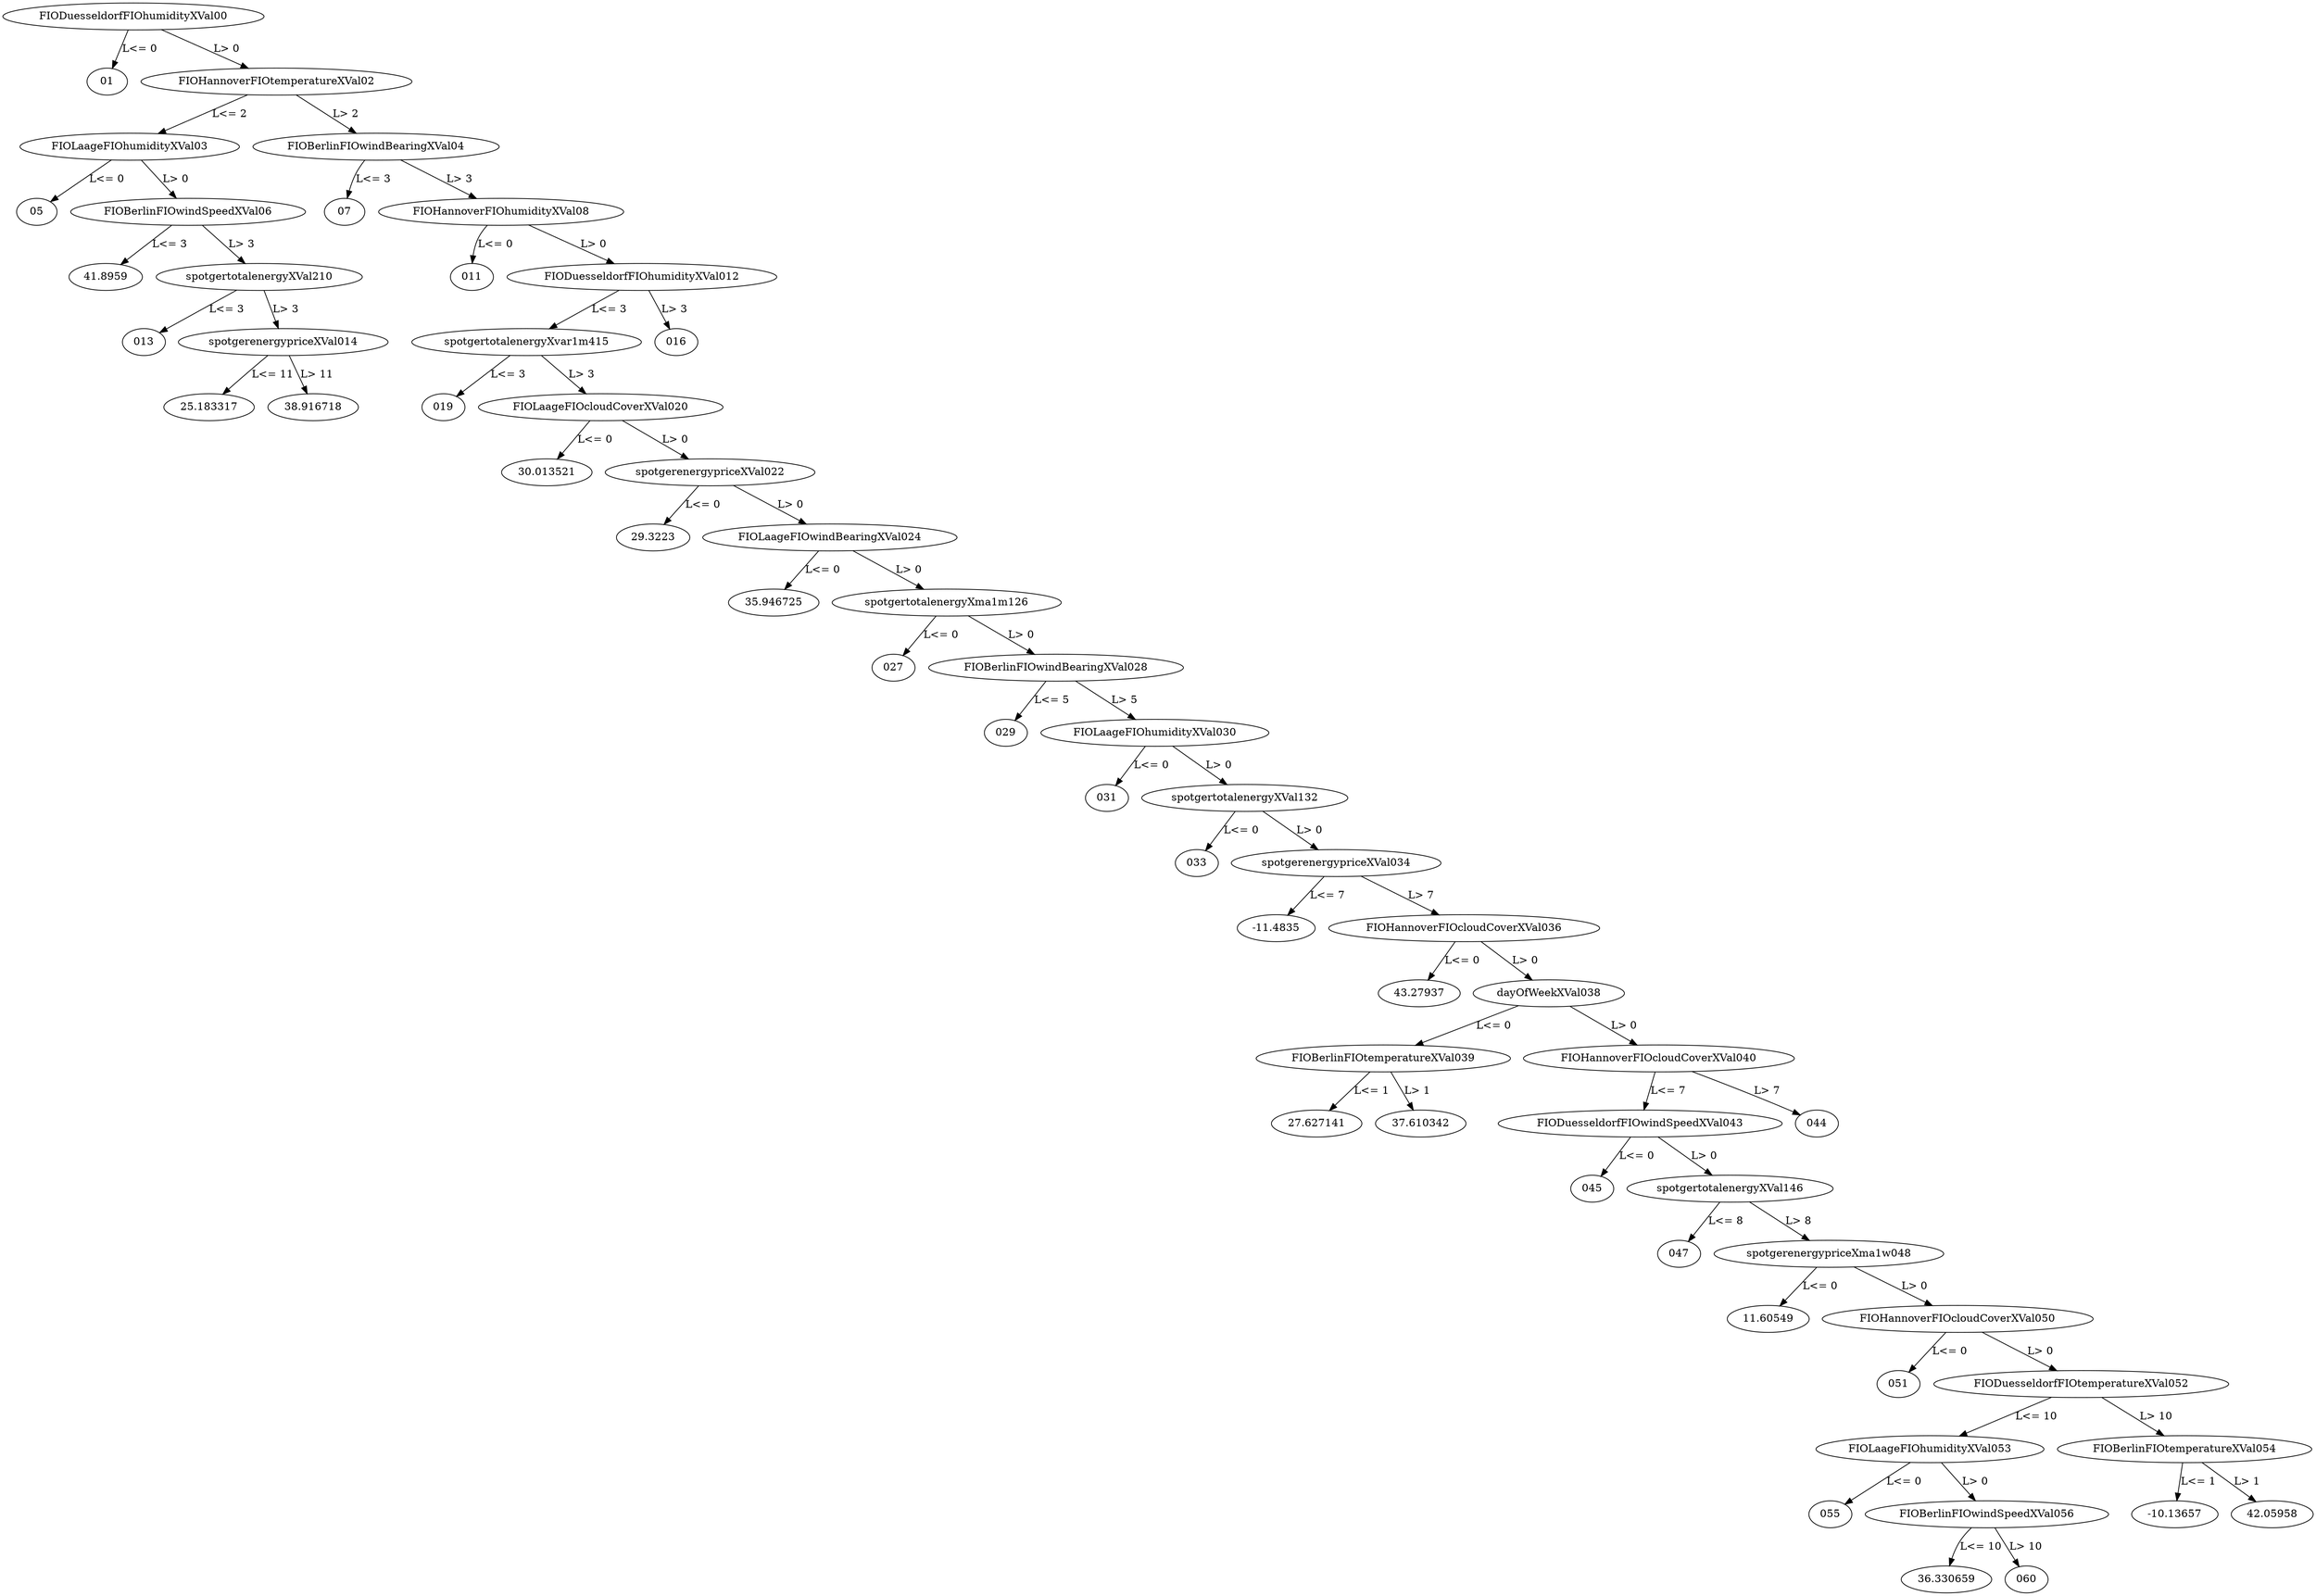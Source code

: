 digraph dt_fig {
	FIODuesseldorfFIOhumidityXVal00 -> "01" [label="L<= 0"];
	FIODuesseldorfFIOhumidityXVal00 -> FIOHannoverFIOtemperatureXVal02 [label="L> 0"];
	FIOHannoverFIOtemperatureXVal02 -> FIOLaageFIOhumidityXVal03 [label="L<= 2"];
	FIOHannoverFIOtemperatureXVal02 -> FIOBerlinFIOwindBearingXVal04 [label="L> 2"];
	FIOLaageFIOhumidityXVal03 -> "05" [label="L<= 0"];
	FIOLaageFIOhumidityXVal03 -> FIOBerlinFIOwindSpeedXVal06 [label="L> 0"];
	FIOBerlinFIOwindBearingXVal04 -> "07" [label="L<= 3"];
	FIOBerlinFIOwindBearingXVal04 -> FIOHannoverFIOhumidityXVal08 [label="L> 3"];
	FIOBerlinFIOwindSpeedXVal06 -> "41.8959" [label="L<= 3"];
	FIOBerlinFIOwindSpeedXVal06 -> spotgertotalenergyXVal210 [label="L> 3"];
	FIOHannoverFIOhumidityXVal08 -> "011" [label="L<= 0"];
	FIOHannoverFIOhumidityXVal08 -> FIODuesseldorfFIOhumidityXVal012 [label="L> 0"];
	spotgertotalenergyXVal210 -> "013" [label="L<= 3"];
	spotgertotalenergyXVal210 -> spotgerenergypriceXVal014 [label="L> 3"];
	FIODuesseldorfFIOhumidityXVal012 -> spotgertotalenergyXvar1m415 [label="L<= 3"];
	FIODuesseldorfFIOhumidityXVal012 -> "016" [label="L> 3"];
	spotgerenergypriceXVal014 -> "25.183317" [label="L<= 11"];
	spotgerenergypriceXVal014 -> "38.916718" [label="L> 11"];
	spotgertotalenergyXvar1m415 -> "019" [label="L<= 3"];
	spotgertotalenergyXvar1m415 -> FIOLaageFIOcloudCoverXVal020 [label="L> 3"];
	FIOLaageFIOcloudCoverXVal020 -> "30.013521" [label="L<= 0"];
	FIOLaageFIOcloudCoverXVal020 -> spotgerenergypriceXVal022 [label="L> 0"];
	spotgerenergypriceXVal022 -> "29.3223" [label="L<= 0"];
	spotgerenergypriceXVal022 -> FIOLaageFIOwindBearingXVal024 [label="L> 0"];
	FIOLaageFIOwindBearingXVal024 -> "35.946725" [label="L<= 0"];
	FIOLaageFIOwindBearingXVal024 -> spotgertotalenergyXma1m126 [label="L> 0"];
	spotgertotalenergyXma1m126 -> "027" [label="L<= 0"];
	spotgertotalenergyXma1m126 -> FIOBerlinFIOwindBearingXVal028 [label="L> 0"];
	FIOBerlinFIOwindBearingXVal028 -> "029" [label="L<= 5"];
	FIOBerlinFIOwindBearingXVal028 -> FIOLaageFIOhumidityXVal030 [label="L> 5"];
	FIOLaageFIOhumidityXVal030 -> "031" [label="L<= 0"];
	FIOLaageFIOhumidityXVal030 -> spotgertotalenergyXVal132 [label="L> 0"];
	spotgertotalenergyXVal132 -> "033" [label="L<= 0"];
	spotgertotalenergyXVal132 -> spotgerenergypriceXVal034 [label="L> 0"];
	spotgerenergypriceXVal034 -> "-11.4835" [label="L<= 7"];
	spotgerenergypriceXVal034 -> FIOHannoverFIOcloudCoverXVal036 [label="L> 7"];
	FIOHannoverFIOcloudCoverXVal036 -> "43.27937" [label="L<= 0"];
	FIOHannoverFIOcloudCoverXVal036 -> dayOfWeekXVal038 [label="L> 0"];
	dayOfWeekXVal038 -> FIOBerlinFIOtemperatureXVal039 [label="L<= 0"];
	dayOfWeekXVal038 -> FIOHannoverFIOcloudCoverXVal040 [label="L> 0"];
	FIOBerlinFIOtemperatureXVal039 -> "27.627141" [label="L<= 1"];
	FIOBerlinFIOtemperatureXVal039 -> "37.610342" [label="L> 1"];
	FIOHannoverFIOcloudCoverXVal040 -> FIODuesseldorfFIOwindSpeedXVal043 [label="L<= 7"];
	FIOHannoverFIOcloudCoverXVal040 -> "044" [label="L> 7"];
	FIODuesseldorfFIOwindSpeedXVal043 -> "045" [label="L<= 0"];
	FIODuesseldorfFIOwindSpeedXVal043 -> spotgertotalenergyXVal146 [label="L> 0"];
	spotgertotalenergyXVal146 -> "047" [label="L<= 8"];
	spotgertotalenergyXVal146 -> spotgerenergypriceXma1w048 [label="L> 8"];
	spotgerenergypriceXma1w048 -> "11.60549" [label="L<= 0"];
	spotgerenergypriceXma1w048 -> FIOHannoverFIOcloudCoverXVal050 [label="L> 0"];
	FIOHannoverFIOcloudCoverXVal050 -> "051" [label="L<= 0"];
	FIOHannoverFIOcloudCoverXVal050 -> FIODuesseldorfFIOtemperatureXVal052 [label="L> 0"];
	FIODuesseldorfFIOtemperatureXVal052 -> FIOLaageFIOhumidityXVal053 [label="L<= 10"];
	FIODuesseldorfFIOtemperatureXVal052 -> FIOBerlinFIOtemperatureXVal054 [label="L> 10"];
	FIOLaageFIOhumidityXVal053 -> "055" [label="L<= 0"];
	FIOLaageFIOhumidityXVal053 -> FIOBerlinFIOwindSpeedXVal056 [label="L> 0"];
	FIOBerlinFIOtemperatureXVal054 -> "-10.13657" [label="L<= 1"];
	FIOBerlinFIOtemperatureXVal054 -> "42.05958" [label="L> 1"];
	FIOBerlinFIOwindSpeedXVal056 -> "36.330659" [label="L<= 10"];
	FIOBerlinFIOwindSpeedXVal056 -> "060" [label="L> 10"];
}
